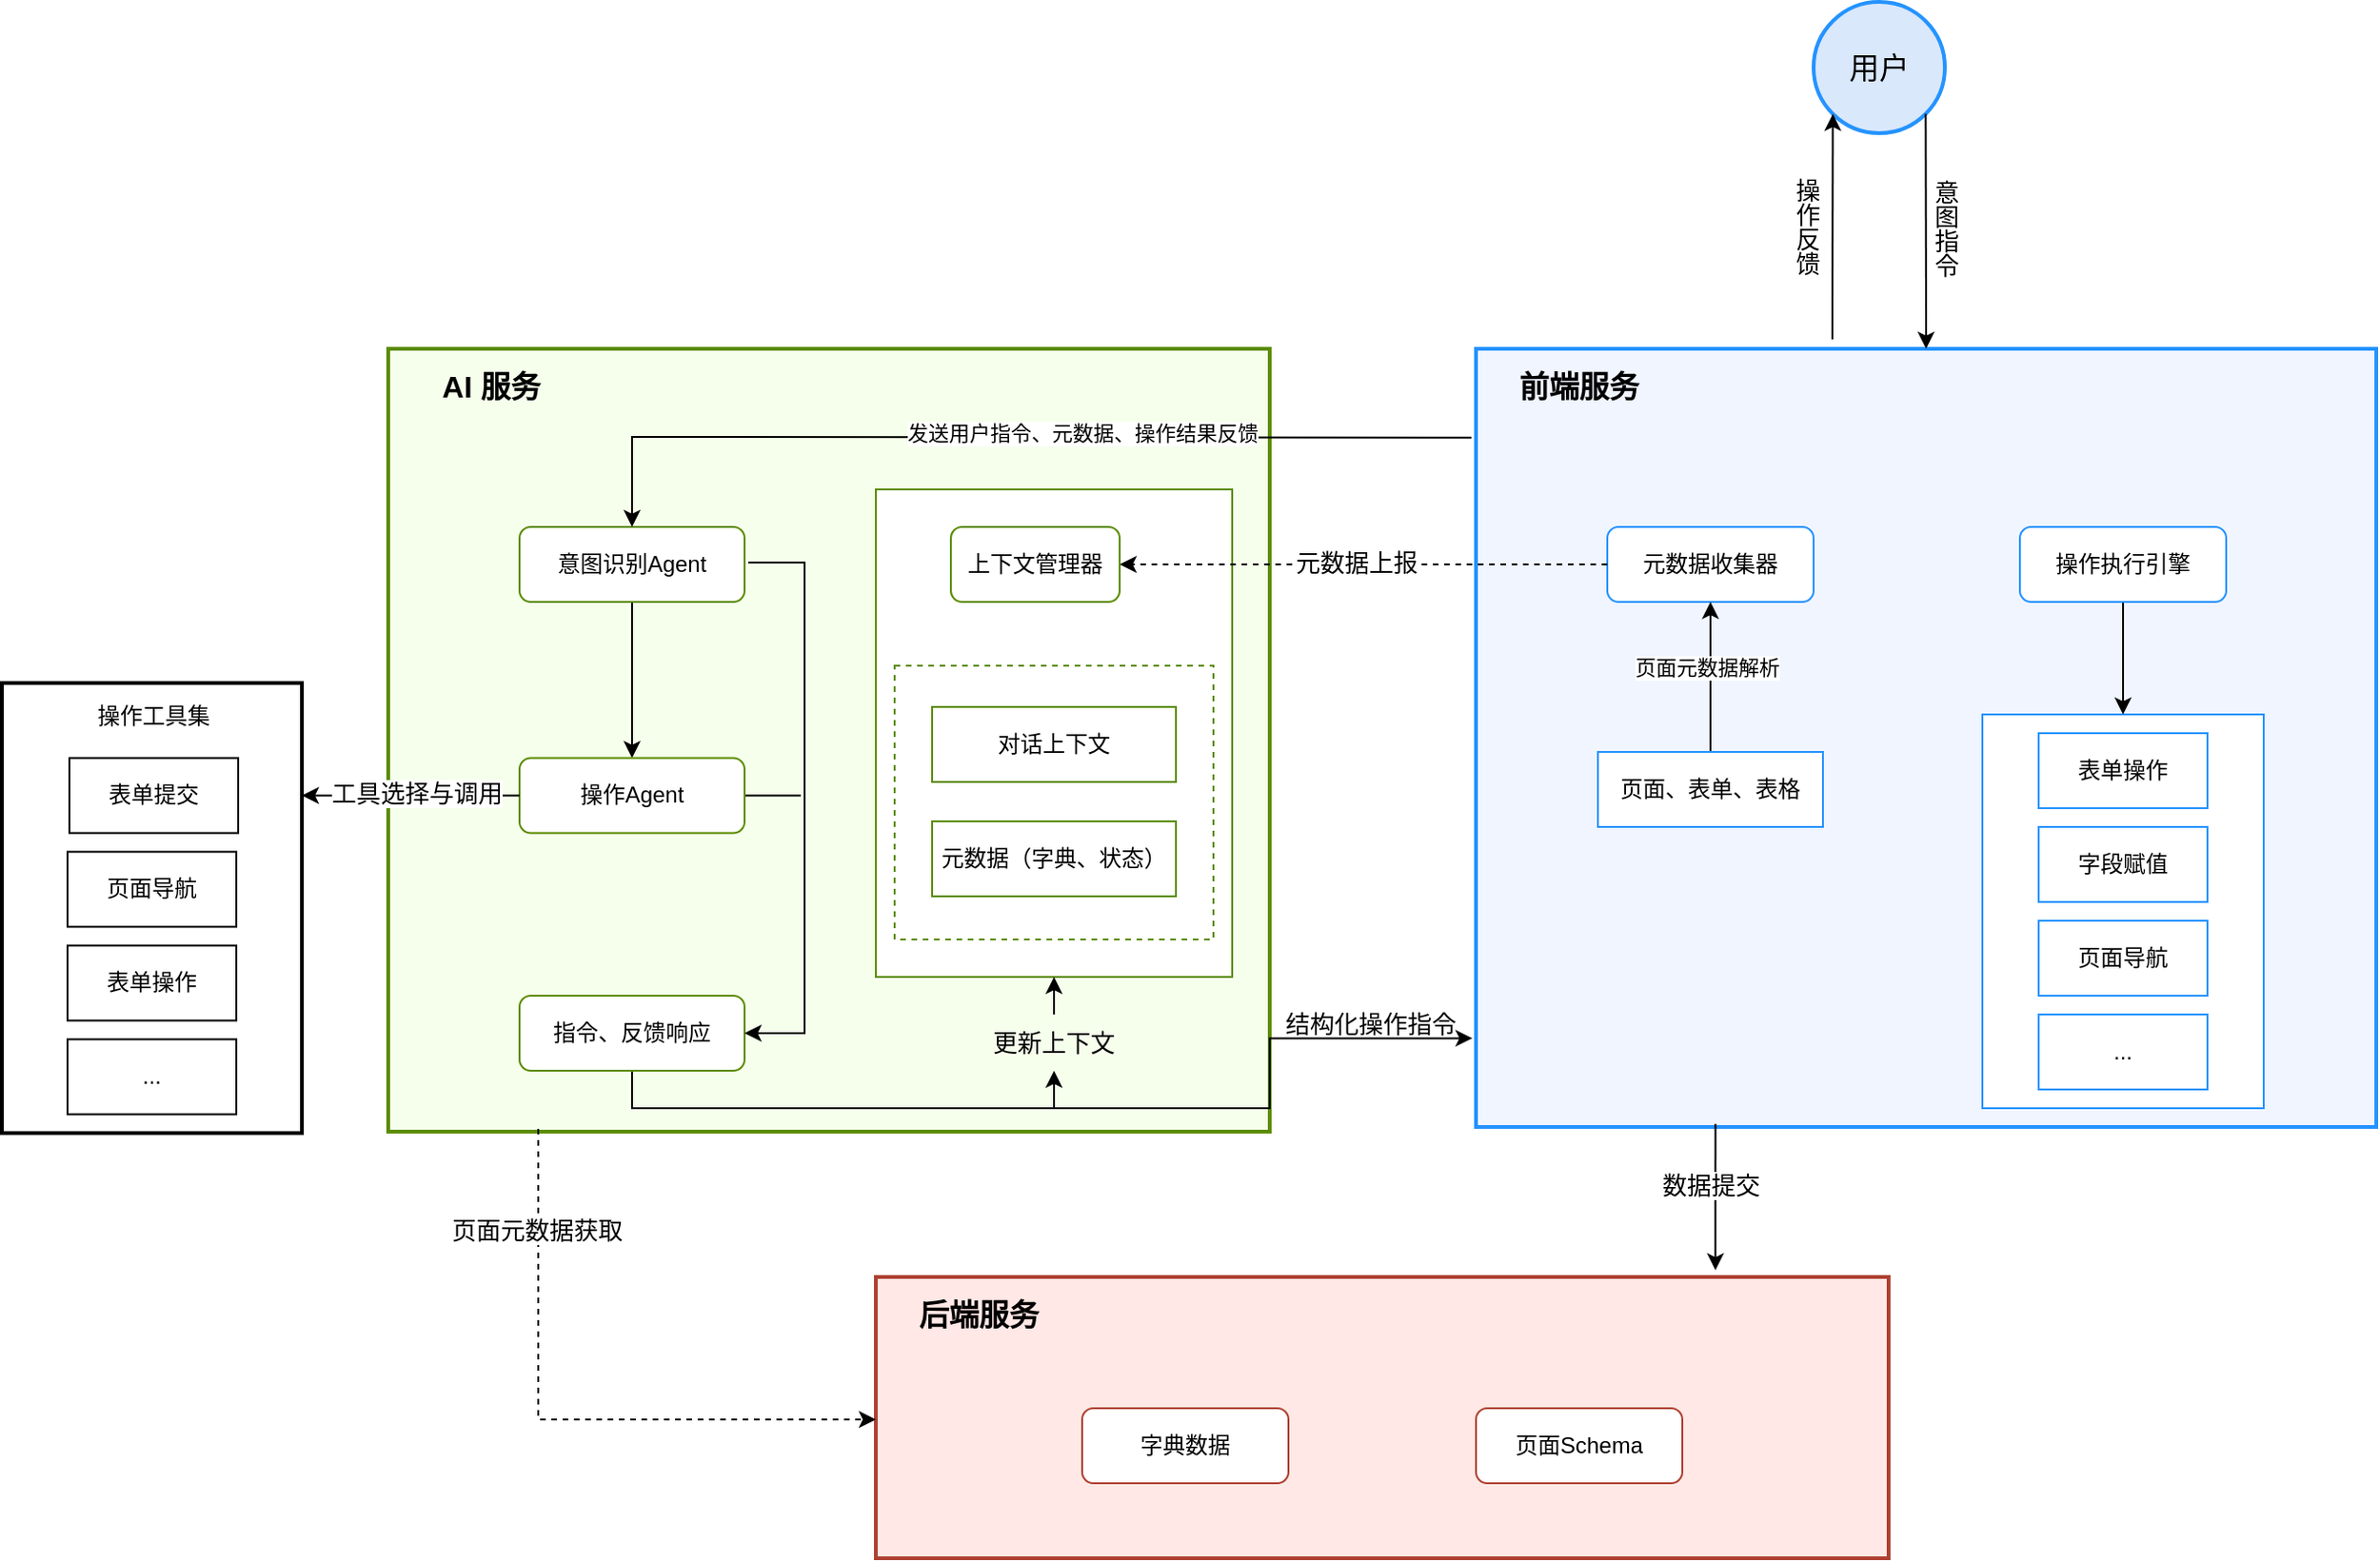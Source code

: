 <mxfile version="26.2.12">
  <diagram name="第 1 页" id="RFnu8LdDAacBU6WD8egX">
    <mxGraphModel dx="2273" dy="2109" grid="1" gridSize="10" guides="1" tooltips="1" connect="1" arrows="1" fold="1" page="1" pageScale="1" pageWidth="827" pageHeight="1169" math="0" shadow="0">
      <root>
        <mxCell id="0" />
        <mxCell id="1" parent="0" />
        <mxCell id="qm6-Ir6b0WCUKF9k5P_2-20" value="" style="rounded=0;whiteSpace=wrap;html=1;fillColor=light-dark(#ffe8e5, #442724);strokeColor=#ae4132;strokeWidth=2;" vertex="1" parent="1">
          <mxGeometry y="620" width="540" height="150" as="geometry" />
        </mxCell>
        <mxCell id="qm6-Ir6b0WCUKF9k5P_2-6" value="" style="rounded=0;whiteSpace=wrap;html=1;strokeColor=#5B8C01;strokeWidth=2;fillColor=light-dark(#f6ffec, #ededed);" vertex="1" parent="1">
          <mxGeometry x="-260" y="125" width="470" height="417.5" as="geometry" />
        </mxCell>
        <mxCell id="qm6-Ir6b0WCUKF9k5P_2-5" value="" style="rounded=0;whiteSpace=wrap;html=1;glass=0;strokeWidth=2;perimeterSpacing=0;strokeColor=#2493FF;fillColor=light-dark(#f0f5ff, #ededed);textShadow=0;absoluteArcSize=0;" vertex="1" parent="1">
          <mxGeometry x="320" y="125" width="480" height="415" as="geometry" />
        </mxCell>
        <mxCell id="qm6-Ir6b0WCUKF9k5P_2-45" value="" style="rounded=0;whiteSpace=wrap;html=1;strokeColor=#2493FF;" vertex="1" parent="1">
          <mxGeometry x="590" y="320" width="150" height="210" as="geometry" />
        </mxCell>
        <mxCell id="qm6-Ir6b0WCUKF9k5P_2-11" value="表单操作" style="rounded=0;whiteSpace=wrap;html=1;strokeColor=light-dark(#2493FF,#EDEDED);" vertex="1" parent="1">
          <mxGeometry x="620" y="330" width="90" height="40" as="geometry" />
        </mxCell>
        <mxCell id="qm6-Ir6b0WCUKF9k5P_2-14" value="字段赋值" style="rounded=0;whiteSpace=wrap;html=1;strokeColor=light-dark(#2493FF,#2493FF);" vertex="1" parent="1">
          <mxGeometry x="620" y="380" width="90" height="40" as="geometry" />
        </mxCell>
        <mxCell id="qm6-Ir6b0WCUKF9k5P_2-17" value="元数据收集器" style="rounded=1;whiteSpace=wrap;html=1;fillColor=default;strokeColor=light-dark(#2493FF,#EDEDED);" vertex="1" parent="1">
          <mxGeometry x="390" y="220" width="110" height="40" as="geometry" />
        </mxCell>
        <mxCell id="qm6-Ir6b0WCUKF9k5P_2-54" style="edgeStyle=orthogonalEdgeStyle;rounded=0;orthogonalLoop=1;jettySize=auto;html=1;exitX=0.5;exitY=1;exitDx=0;exitDy=0;entryX=0.5;entryY=0;entryDx=0;entryDy=0;" edge="1" parent="1" source="qm6-Ir6b0WCUKF9k5P_2-18" target="qm6-Ir6b0WCUKF9k5P_2-45">
          <mxGeometry relative="1" as="geometry" />
        </mxCell>
        <mxCell id="qm6-Ir6b0WCUKF9k5P_2-18" value="操作执行引擎" style="rounded=1;whiteSpace=wrap;html=1;strokeColor=#2493FF;" vertex="1" parent="1">
          <mxGeometry x="610" y="220" width="110" height="40" as="geometry" />
        </mxCell>
        <mxCell id="qm6-Ir6b0WCUKF9k5P_2-19" value="页面导航" style="rounded=0;whiteSpace=wrap;html=1;strokeColor=light-dark(#2493FF,#2493FF);" vertex="1" parent="1">
          <mxGeometry x="620" y="430" width="90" height="40" as="geometry" />
        </mxCell>
        <mxCell id="qm6-Ir6b0WCUKF9k5P_2-23" value="字典数据" style="rounded=1;whiteSpace=wrap;html=1;strokeColor=light-dark(#ae4132, #ededed);" vertex="1" parent="1">
          <mxGeometry x="110" y="690" width="110" height="40" as="geometry" />
        </mxCell>
        <mxCell id="qm6-Ir6b0WCUKF9k5P_2-24" value="页面Schema" style="rounded=1;whiteSpace=wrap;html=1;strokeColor=light-dark(#ae4132, #ededed);" vertex="1" parent="1">
          <mxGeometry x="320" y="690" width="110" height="40" as="geometry" />
        </mxCell>
        <mxCell id="qm6-Ir6b0WCUKF9k5P_2-44" style="edgeStyle=orthogonalEdgeStyle;rounded=0;orthogonalLoop=1;jettySize=auto;html=1;exitX=0.5;exitY=0;exitDx=0;exitDy=0;entryX=0.5;entryY=1;entryDx=0;entryDy=0;" edge="1" parent="1" source="qm6-Ir6b0WCUKF9k5P_2-25" target="qm6-Ir6b0WCUKF9k5P_2-17">
          <mxGeometry relative="1" as="geometry" />
        </mxCell>
        <mxCell id="qm6-Ir6b0WCUKF9k5P_2-92" value="页面元数据解析" style="edgeLabel;html=1;align=center;verticalAlign=middle;resizable=0;points=[];" vertex="1" connectable="0" parent="qm6-Ir6b0WCUKF9k5P_2-44">
          <mxGeometry x="0.142" y="2" relative="1" as="geometry">
            <mxPoint as="offset" />
          </mxGeometry>
        </mxCell>
        <mxCell id="qm6-Ir6b0WCUKF9k5P_2-25" value="页面、表单、表格" style="rounded=0;whiteSpace=wrap;html=1;strokeColor=light-dark(#2493FF,#2493FF);" vertex="1" parent="1">
          <mxGeometry x="385" y="340" width="120" height="40" as="geometry" />
        </mxCell>
        <mxCell id="qm6-Ir6b0WCUKF9k5P_2-83" style="edgeStyle=orthogonalEdgeStyle;rounded=0;orthogonalLoop=1;jettySize=auto;html=1;exitX=0.5;exitY=1;exitDx=0;exitDy=0;entryX=-0.004;entryY=0.886;entryDx=0;entryDy=0;entryPerimeter=0;" edge="1" parent="1" source="qm6-Ir6b0WCUKF9k5P_2-26" target="qm6-Ir6b0WCUKF9k5P_2-5">
          <mxGeometry relative="1" as="geometry">
            <Array as="points">
              <mxPoint x="-130" y="530" />
              <mxPoint x="210" y="530" />
              <mxPoint x="210" y="493" />
            </Array>
          </mxGeometry>
        </mxCell>
        <mxCell id="qm6-Ir6b0WCUKF9k5P_2-26" value="指令、反馈响应" style="rounded=1;whiteSpace=wrap;html=1;strokeColor=#5B8C01;" vertex="1" parent="1">
          <mxGeometry x="-190" y="470" width="120" height="40" as="geometry" />
        </mxCell>
        <mxCell id="qm6-Ir6b0WCUKF9k5P_2-40" value="" style="rounded=0;whiteSpace=wrap;html=1;strokeColor=default;strokeWidth=2;" vertex="1" parent="1">
          <mxGeometry x="-466" y="303.25" width="160" height="240" as="geometry" />
        </mxCell>
        <mxCell id="qm6-Ir6b0WCUKF9k5P_2-34" value="表单操作" style="rounded=0;whiteSpace=wrap;html=1;" vertex="1" parent="1">
          <mxGeometry x="-431" y="443.25" width="90" height="40" as="geometry" />
        </mxCell>
        <mxCell id="qm6-Ir6b0WCUKF9k5P_2-35" value="页面导航" style="rounded=0;whiteSpace=wrap;html=1;" vertex="1" parent="1">
          <mxGeometry x="-431" y="393.25" width="90" height="40" as="geometry" />
        </mxCell>
        <mxCell id="qm6-Ir6b0WCUKF9k5P_2-36" value="表单提交" style="rounded=0;whiteSpace=wrap;html=1;" vertex="1" parent="1">
          <mxGeometry x="-430" y="343.25" width="90" height="40" as="geometry" />
        </mxCell>
        <mxCell id="qm6-Ir6b0WCUKF9k5P_2-81" style="edgeStyle=orthogonalEdgeStyle;rounded=0;orthogonalLoop=1;jettySize=auto;html=1;exitX=0.5;exitY=1;exitDx=0;exitDy=0;" edge="1" parent="1" source="qm6-Ir6b0WCUKF9k5P_2-37" target="qm6-Ir6b0WCUKF9k5P_2-38">
          <mxGeometry relative="1" as="geometry" />
        </mxCell>
        <mxCell id="qm6-Ir6b0WCUKF9k5P_2-37" value="意图识别Agent" style="rounded=1;whiteSpace=wrap;html=1;strokeColor=#5B8C01;" vertex="1" parent="1">
          <mxGeometry x="-190" y="220" width="120" height="40" as="geometry" />
        </mxCell>
        <mxCell id="qm6-Ir6b0WCUKF9k5P_2-82" style="edgeStyle=orthogonalEdgeStyle;rounded=0;orthogonalLoop=1;jettySize=auto;html=1;exitX=1;exitY=0.5;exitDx=0;exitDy=0;endArrow=none;startFill=0;" edge="1" parent="1" source="qm6-Ir6b0WCUKF9k5P_2-38">
          <mxGeometry relative="1" as="geometry">
            <mxPoint x="-40" y="363" as="targetPoint" />
          </mxGeometry>
        </mxCell>
        <mxCell id="qm6-Ir6b0WCUKF9k5P_2-38" value="操作Agent" style="rounded=1;whiteSpace=wrap;html=1;strokeColor=#5B8C01;" vertex="1" parent="1">
          <mxGeometry x="-190" y="343.25" width="120" height="40" as="geometry" />
        </mxCell>
        <mxCell id="qm6-Ir6b0WCUKF9k5P_2-60" value="" style="rounded=0;whiteSpace=wrap;html=1;strokeColor=#5B8C01;" vertex="1" parent="1">
          <mxGeometry y="200" width="190" height="260" as="geometry" />
        </mxCell>
        <mxCell id="qm6-Ir6b0WCUKF9k5P_2-41" value="..." style="rounded=0;whiteSpace=wrap;html=1;" vertex="1" parent="1">
          <mxGeometry x="-431" y="493.25" width="90" height="40" as="geometry" />
        </mxCell>
        <mxCell id="qm6-Ir6b0WCUKF9k5P_2-42" style="edgeStyle=orthogonalEdgeStyle;rounded=0;orthogonalLoop=1;jettySize=auto;html=1;exitX=0.5;exitY=1;exitDx=0;exitDy=0;" edge="1" parent="1" source="qm6-Ir6b0WCUKF9k5P_2-25" target="qm6-Ir6b0WCUKF9k5P_2-25">
          <mxGeometry relative="1" as="geometry" />
        </mxCell>
        <mxCell id="qm6-Ir6b0WCUKF9k5P_2-47" style="edgeStyle=orthogonalEdgeStyle;rounded=0;orthogonalLoop=1;jettySize=auto;html=1;exitX=0.5;exitY=1;exitDx=0;exitDy=0;" edge="1" parent="1" source="qm6-Ir6b0WCUKF9k5P_2-24" target="qm6-Ir6b0WCUKF9k5P_2-24">
          <mxGeometry relative="1" as="geometry" />
        </mxCell>
        <mxCell id="qm6-Ir6b0WCUKF9k5P_2-51" value="用户" style="ellipse;whiteSpace=wrap;html=1;aspect=fixed;fillColor=#dae8fc;strokeColor=light-dark(#2493FF,#2493FF);fontStyle=0;fontSize=16;fontColor=default;labelBackgroundColor=none;labelBorderColor=none;textShadow=0;strokeWidth=2;" vertex="1" parent="1">
          <mxGeometry x="500" y="-60" width="70" height="70" as="geometry" />
        </mxCell>
        <mxCell id="qm6-Ir6b0WCUKF9k5P_2-52" value="前端服务" style="text;html=1;align=center;verticalAlign=middle;whiteSpace=wrap;rounded=0;fontColor=default;fontSize=16;fontStyle=1" vertex="1" parent="1">
          <mxGeometry x="320" y="125" width="110" height="40" as="geometry" />
        </mxCell>
        <mxCell id="qm6-Ir6b0WCUKF9k5P_2-53" value="..." style="rounded=0;whiteSpace=wrap;html=1;strokeColor=light-dark(#2493FF,#2493FF);" vertex="1" parent="1">
          <mxGeometry x="620" y="480" width="90" height="40" as="geometry" />
        </mxCell>
        <mxCell id="qm6-Ir6b0WCUKF9k5P_2-55" value="AI 服务" style="text;html=1;align=center;verticalAlign=middle;whiteSpace=wrap;rounded=0;fontStyle=1;fontSize=16;" vertex="1" parent="1">
          <mxGeometry x="-250" y="130" width="90" height="30" as="geometry" />
        </mxCell>
        <mxCell id="qm6-Ir6b0WCUKF9k5P_2-63" value="操作工具集" style="text;html=1;align=center;verticalAlign=middle;whiteSpace=wrap;rounded=0;" vertex="1" parent="1">
          <mxGeometry x="-420" y="305.75" width="70" height="30" as="geometry" />
        </mxCell>
        <mxCell id="qm6-Ir6b0WCUKF9k5P_2-66" value="" style="endArrow=classic;html=1;rounded=0;entryX=0;entryY=1;entryDx=0;entryDy=0;" edge="1" parent="1" target="qm6-Ir6b0WCUKF9k5P_2-51">
          <mxGeometry width="50" height="50" relative="1" as="geometry">
            <mxPoint x="510" y="120" as="sourcePoint" />
            <mxPoint x="530" y="70" as="targetPoint" />
          </mxGeometry>
        </mxCell>
        <mxCell id="qm6-Ir6b0WCUKF9k5P_2-68" value="" style="endArrow=classic;html=1;rounded=0;exitX=1;exitY=1;exitDx=0;exitDy=0;entryX=0.5;entryY=0;entryDx=0;entryDy=0;" edge="1" parent="1" source="qm6-Ir6b0WCUKF9k5P_2-51" target="qm6-Ir6b0WCUKF9k5P_2-5">
          <mxGeometry width="50" height="50" relative="1" as="geometry">
            <mxPoint x="600" y="70" as="sourcePoint" />
            <mxPoint x="650" y="20" as="targetPoint" />
          </mxGeometry>
        </mxCell>
        <mxCell id="qm6-Ir6b0WCUKF9k5P_2-70" value="意图指令" style="edgeLabel;html=1;align=left;verticalAlign=middle;resizable=0;points=[];textDirection=vertical-lr;fontSize=13;" vertex="1" connectable="0" parent="qm6-Ir6b0WCUKF9k5P_2-68">
          <mxGeometry x="-0.683" y="-2" relative="1" as="geometry">
            <mxPoint x="2" y="40" as="offset" />
          </mxGeometry>
        </mxCell>
        <mxCell id="qm6-Ir6b0WCUKF9k5P_2-71" value="操作反馈" style="edgeLabel;html=1;align=left;verticalAlign=middle;resizable=0;points=[];textDirection=vertical-lr;fontSize=13;" vertex="1" connectable="0" parent="1">
          <mxGeometry x="474.999" y="63.003" as="geometry">
            <mxPoint x="11" y="-4" as="offset" />
          </mxGeometry>
        </mxCell>
        <mxCell id="qm6-Ir6b0WCUKF9k5P_2-72" value="后端服务" style="text;html=1;align=center;verticalAlign=middle;whiteSpace=wrap;rounded=0;fontColor=default;fontSize=16;fontStyle=1" vertex="1" parent="1">
          <mxGeometry y="620" width="110" height="40" as="geometry" />
        </mxCell>
        <mxCell id="qm6-Ir6b0WCUKF9k5P_2-75" value="" style="endArrow=classic;html=1;rounded=0;exitX=0;exitY=0.5;exitDx=0;exitDy=0;dashed=1;" edge="1" parent="1" source="qm6-Ir6b0WCUKF9k5P_2-17" target="qm6-Ir6b0WCUKF9k5P_2-7">
          <mxGeometry width="50" height="50" relative="1" as="geometry">
            <mxPoint x="210" y="270" as="sourcePoint" />
            <mxPoint x="220" y="240" as="targetPoint" />
          </mxGeometry>
        </mxCell>
        <mxCell id="qm6-Ir6b0WCUKF9k5P_2-76" value="元数据上报" style="edgeLabel;html=1;align=center;verticalAlign=middle;resizable=0;points=[];fontSize=13;" vertex="1" connectable="0" parent="qm6-Ir6b0WCUKF9k5P_2-75">
          <mxGeometry x="0.032" y="-1" relative="1" as="geometry">
            <mxPoint as="offset" />
          </mxGeometry>
        </mxCell>
        <mxCell id="qm6-Ir6b0WCUKF9k5P_2-78" value="" style="endArrow=classic;html=1;rounded=0;exitX=0;exitY=0.5;exitDx=0;exitDy=0;entryX=1;entryY=0.25;entryDx=0;entryDy=0;" edge="1" parent="1" source="qm6-Ir6b0WCUKF9k5P_2-38" target="qm6-Ir6b0WCUKF9k5P_2-40">
          <mxGeometry width="50" height="50" relative="1" as="geometry">
            <mxPoint x="-210" y="420" as="sourcePoint" />
            <mxPoint x="-290" y="380" as="targetPoint" />
          </mxGeometry>
        </mxCell>
        <mxCell id="qm6-Ir6b0WCUKF9k5P_2-79" value="工具选择与调用" style="edgeLabel;html=1;align=center;verticalAlign=middle;resizable=0;points=[];fontSize=13;" vertex="1" connectable="0" parent="qm6-Ir6b0WCUKF9k5P_2-78">
          <mxGeometry x="0.112" y="-3" relative="1" as="geometry">
            <mxPoint x="9" y="1" as="offset" />
          </mxGeometry>
        </mxCell>
        <mxCell id="qm6-Ir6b0WCUKF9k5P_2-80" value="" style="endArrow=none;html=1;rounded=0;entryX=1;entryY=0.5;entryDx=0;entryDy=0;exitX=1;exitY=0.5;exitDx=0;exitDy=0;endFill=0;startArrow=classic;startFill=1;" edge="1" parent="1" source="qm6-Ir6b0WCUKF9k5P_2-26">
          <mxGeometry width="50" height="50" relative="1" as="geometry">
            <mxPoint x="-68" y="469" as="sourcePoint" />
            <mxPoint x="-68" y="239" as="targetPoint" />
            <Array as="points">
              <mxPoint x="-38" y="490" />
              <mxPoint x="-38" y="239" />
            </Array>
          </mxGeometry>
        </mxCell>
        <mxCell id="qm6-Ir6b0WCUKF9k5P_2-7" value="上下文管理器" style="rounded=1;whiteSpace=wrap;html=1;strokeColor=#5B8C01;" vertex="1" parent="1">
          <mxGeometry x="40" y="220" width="90" height="40" as="geometry" />
        </mxCell>
        <mxCell id="qm6-Ir6b0WCUKF9k5P_2-86" value="" style="rounded=0;whiteSpace=wrap;html=1;dashed=1;strokeColor=#5B8C01;" vertex="1" parent="1">
          <mxGeometry x="10" y="294" width="170" height="146" as="geometry" />
        </mxCell>
        <mxCell id="qm6-Ir6b0WCUKF9k5P_2-28" value="元数据（字典、状态）" style="rounded=0;whiteSpace=wrap;html=1;strokeColor=#5B8C01;" vertex="1" parent="1">
          <mxGeometry x="30" y="377" width="130" height="40" as="geometry" />
        </mxCell>
        <mxCell id="qm6-Ir6b0WCUKF9k5P_2-31" value="对话上下文" style="rounded=0;whiteSpace=wrap;html=1;strokeColor=#5B8C01;" vertex="1" parent="1">
          <mxGeometry x="30" y="316" width="130" height="40" as="geometry" />
        </mxCell>
        <mxCell id="qm6-Ir6b0WCUKF9k5P_2-87" value="" style="endArrow=classic;html=1;rounded=0;entryX=0.5;entryY=1;entryDx=0;entryDy=0;" edge="1" parent="1" source="qm6-Ir6b0WCUKF9k5P_2-88" target="qm6-Ir6b0WCUKF9k5P_2-60">
          <mxGeometry width="50" height="50" relative="1" as="geometry">
            <mxPoint x="95" y="530" as="sourcePoint" />
            <mxPoint x="140" y="470" as="targetPoint" />
          </mxGeometry>
        </mxCell>
        <mxCell id="qm6-Ir6b0WCUKF9k5P_2-89" value="" style="endArrow=classic;html=1;rounded=0;entryX=0.5;entryY=1;entryDx=0;entryDy=0;" edge="1" parent="1" target="qm6-Ir6b0WCUKF9k5P_2-88">
          <mxGeometry width="50" height="50" relative="1" as="geometry">
            <mxPoint x="95" y="530" as="sourcePoint" />
            <mxPoint x="95" y="460" as="targetPoint" />
          </mxGeometry>
        </mxCell>
        <mxCell id="qm6-Ir6b0WCUKF9k5P_2-88" value="更新上下文" style="text;html=1;align=center;verticalAlign=middle;whiteSpace=wrap;rounded=0;fontSize=13;" vertex="1" parent="1">
          <mxGeometry x="60" y="480" width="70" height="30" as="geometry" />
        </mxCell>
        <mxCell id="qm6-Ir6b0WCUKF9k5P_2-90" value="结构化操作指令" style="text;html=1;align=center;verticalAlign=middle;whiteSpace=wrap;rounded=0;fontSize=13;" vertex="1" parent="1">
          <mxGeometry x="214" y="470" width="100" height="30" as="geometry" />
        </mxCell>
        <mxCell id="qm6-Ir6b0WCUKF9k5P_2-94" value="" style="endArrow=classic;html=1;rounded=0;exitX=0.266;exitY=0.996;exitDx=0;exitDy=0;exitPerimeter=0;entryX=0.829;entryY=-0.024;entryDx=0;entryDy=0;entryPerimeter=0;" edge="1" parent="1" source="qm6-Ir6b0WCUKF9k5P_2-5" target="qm6-Ir6b0WCUKF9k5P_2-20">
          <mxGeometry width="50" height="50" relative="1" as="geometry">
            <mxPoint x="440" y="580" as="sourcePoint" />
            <mxPoint x="441" y="620" as="targetPoint" />
          </mxGeometry>
        </mxCell>
        <mxCell id="qm6-Ir6b0WCUKF9k5P_2-98" value="数据提交" style="edgeLabel;html=1;align=center;verticalAlign=middle;resizable=0;points=[];fontSize=13;" vertex="1" connectable="0" parent="qm6-Ir6b0WCUKF9k5P_2-94">
          <mxGeometry x="-0.415" y="1" relative="1" as="geometry">
            <mxPoint x="-4" y="9" as="offset" />
          </mxGeometry>
        </mxCell>
        <mxCell id="qm6-Ir6b0WCUKF9k5P_2-96" value="" style="endArrow=classic;html=1;rounded=0;entryX=0;entryY=0.5;entryDx=0;entryDy=0;dashed=1;" edge="1" parent="1">
          <mxGeometry width="50" height="50" relative="1" as="geometry">
            <mxPoint x="-180" y="541" as="sourcePoint" />
            <mxPoint y="696" as="targetPoint" />
            <Array as="points">
              <mxPoint x="-180" y="696" />
            </Array>
          </mxGeometry>
        </mxCell>
        <mxCell id="qm6-Ir6b0WCUKF9k5P_2-97" value="页面元数据获取" style="edgeLabel;html=1;align=center;verticalAlign=middle;resizable=0;points=[];fontSize=13;" vertex="1" connectable="0" parent="qm6-Ir6b0WCUKF9k5P_2-96">
          <mxGeometry x="-0.679" y="-1" relative="1" as="geometry">
            <mxPoint as="offset" />
          </mxGeometry>
        </mxCell>
        <mxCell id="qm6-Ir6b0WCUKF9k5P_2-99" value="" style="endArrow=classic;html=1;rounded=0;exitX=-0.005;exitY=0.122;exitDx=0;exitDy=0;exitPerimeter=0;" edge="1" parent="1">
          <mxGeometry width="50" height="50" relative="1" as="geometry">
            <mxPoint x="317.6" y="172.34" as="sourcePoint" />
            <mxPoint x="-130" y="220" as="targetPoint" />
            <Array as="points">
              <mxPoint x="-130" y="172" />
            </Array>
          </mxGeometry>
        </mxCell>
        <mxCell id="qm6-Ir6b0WCUKF9k5P_2-100" value="发送用户指令、元数据、操作结果反馈" style="edgeLabel;html=1;align=center;verticalAlign=middle;resizable=0;points=[];" vertex="1" connectable="0" parent="qm6-Ir6b0WCUKF9k5P_2-99">
          <mxGeometry x="-0.162" y="-2" relative="1" as="geometry">
            <mxPoint as="offset" />
          </mxGeometry>
        </mxCell>
      </root>
    </mxGraphModel>
  </diagram>
</mxfile>
